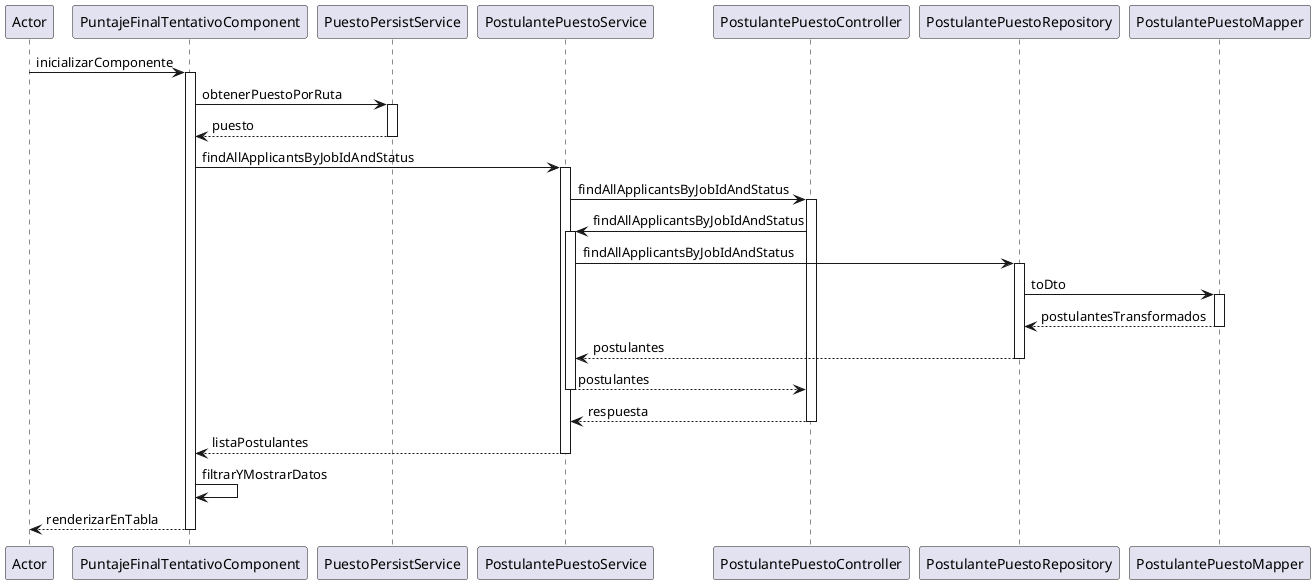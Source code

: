 @startuml
participant Actor
Actor -> PuntajeFinalTentativoComponent: inicializarComponente
activate PuntajeFinalTentativoComponent

PuntajeFinalTentativoComponent -> PuestoPersistService: obtenerPuestoPorRuta
activate PuestoPersistService
PuestoPersistService --> PuntajeFinalTentativoComponent: puesto
deactivate PuestoPersistService

PuntajeFinalTentativoComponent -> PostulantePuestoService: findAllApplicantsByJobIdAndStatus
activate PostulantePuestoService

PostulantePuestoService -> PostulantePuestoController: findAllApplicantsByJobIdAndStatus
activate PostulantePuestoController
PostulantePuestoController -> PostulantePuestoService: findAllApplicantsByJobIdAndStatus
activate PostulantePuestoService
PostulantePuestoService -> PostulantePuestoRepository: findAllApplicantsByJobIdAndStatus
activate PostulantePuestoRepository
PostulantePuestoRepository -> PostulantePuestoMapper: toDto
activate PostulantePuestoMapper
PostulantePuestoMapper --> PostulantePuestoRepository: postulantesTransformados
deactivate PostulantePuestoMapper
PostulantePuestoRepository --> PostulantePuestoService: postulantes
deactivate PostulantePuestoRepository
PostulantePuestoService --> PostulantePuestoController: postulantes
deactivate PostulantePuestoService
PostulantePuestoController --> PostulantePuestoService: respuesta
deactivate PostulantePuestoController
PostulantePuestoService --> PuntajeFinalTentativoComponent: listaPostulantes
deactivate PostulantePuestoService

PuntajeFinalTentativoComponent -> PuntajeFinalTentativoComponent: filtrarYMostrarDatos
PuntajeFinalTentativoComponent --> Actor: renderizarEnTabla
deactivate PuntajeFinalTentativoComponent
@enduml